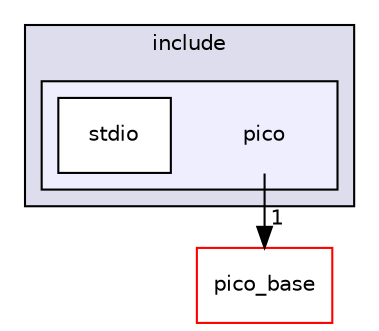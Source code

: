 digraph "pico_stdio/include/pico" {
  compound=true
  node [ fontsize="10", fontname="Helvetica"];
  edge [ labelfontsize="10", labelfontname="Helvetica"];
  subgraph clusterdir_1cc93ecbca319283da26424dfd3c0fa0 {
    graph [ bgcolor="#ddddee", pencolor="black", label="include" fontname="Helvetica", fontsize="10", URL="dir_1cc93ecbca319283da26424dfd3c0fa0.html"]
  subgraph clusterdir_de2f0badc41db6c9a656efb6e0c67ac0 {
    graph [ bgcolor="#eeeeff", pencolor="black", label="" URL="dir_de2f0badc41db6c9a656efb6e0c67ac0.html"];
    dir_de2f0badc41db6c9a656efb6e0c67ac0 [shape=plaintext label="pico"];
    dir_70bba8e3175d5ace3bdf17e80fdff9e7 [shape=box label="stdio" color="black" fillcolor="white" style="filled" URL="dir_70bba8e3175d5ace3bdf17e80fdff9e7.html"];
  }
  }
  dir_ee4ba4c32933fd9d1c9bce216e67756d [shape=box label="pico_base" fillcolor="white" style="filled" color="red" URL="dir_ee4ba4c32933fd9d1c9bce216e67756d.html"];
  dir_de2f0badc41db6c9a656efb6e0c67ac0->dir_ee4ba4c32933fd9d1c9bce216e67756d [headlabel="1", labeldistance=1.5 headhref="dir_000186_000007.html"];
}

